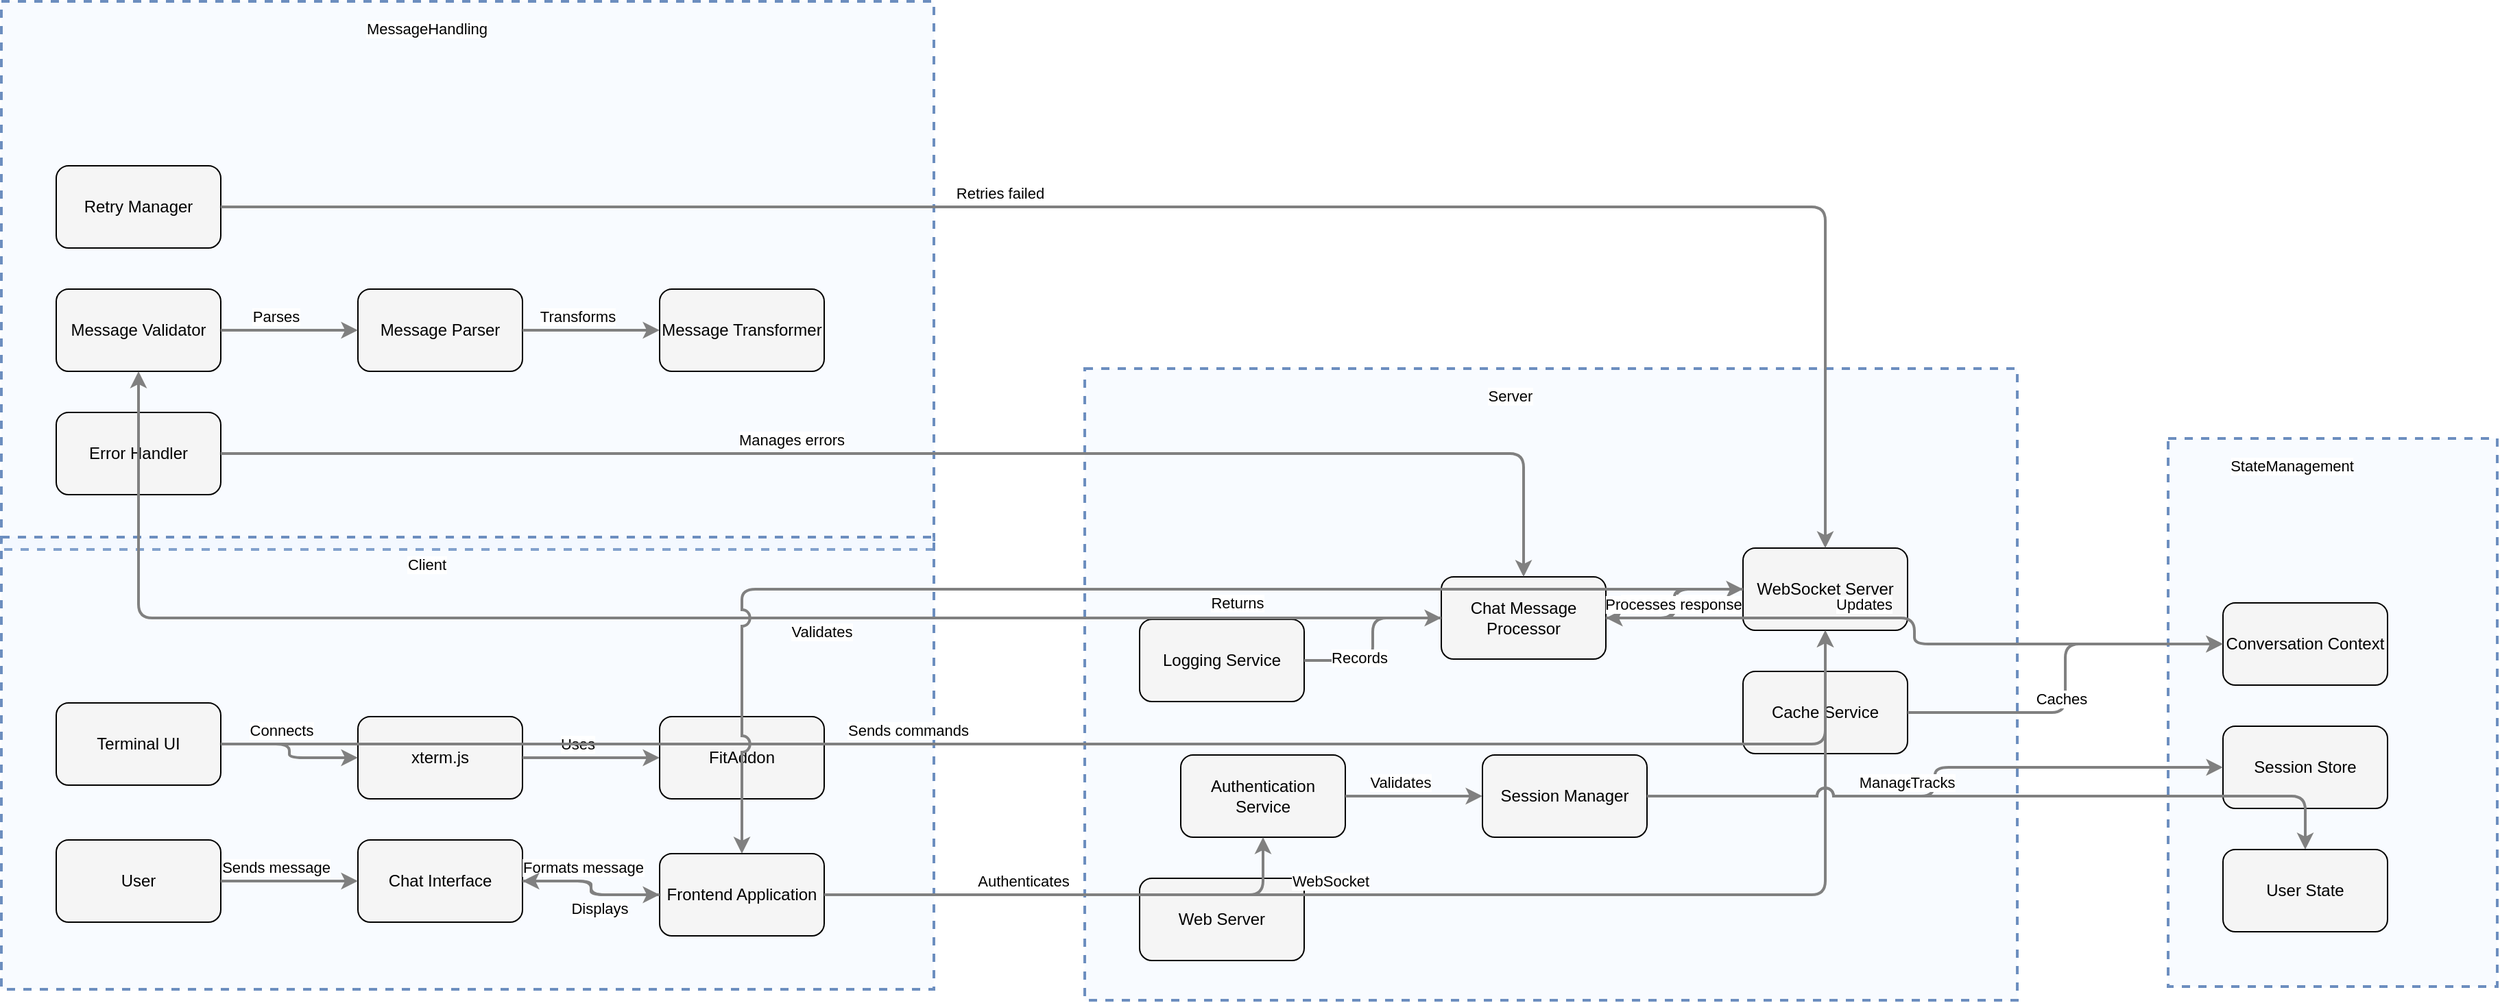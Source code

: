 <?xml version="1.0" encoding="UTF-8"?>
      <mxfile version="14.6.5" type="device">
        <diagram id="codeviz-diagram" name="System Diagram">
          <mxGraphModel dx="1000" dy="1000" grid="1" gridSize="10" guides="1" tooltips="1" connect="1" arrows="1" fold="1" page="1" pageScale="1" pageWidth="1169" pageHeight="827" math="0" shadow="0">
            <root>
              <mxCell id="0"/>
              <mxCell id="1" parent="0"/>
              <mxCell id="subGraph3" value="" style="html=1;whiteSpace=wrap;container=1;fillColor=#dae8fc;strokeColor=#6c8ebf;dashed=1;fillOpacity=20;strokeWidth=2;containerType=none;recursiveResize=0;movable=1;resizable=1;autosize=0;dropTarget=0" vertex="1" parent="1">
                <mxGeometry x="1644" y="365" width="240" height="400" as="geometry"/>
              </mxCell>
              <mxCell id="subGraph3_label" value="StateManagement" style="edgeLabel;html=1;align=center;verticalAlign=middle;resizable=0;labelBackgroundColor=white;spacing=5" vertex="1" parent="1">
                <mxGeometry x="1652" y="373" width="164" height="24" as="geometry"/>
              </mxCell>
<mxCell id="MessageHandling" value="" style="html=1;whiteSpace=wrap;container=1;fillColor=#dae8fc;strokeColor=#6c8ebf;dashed=1;fillOpacity=20;strokeWidth=2;containerType=none;recursiveResize=0;movable=1;resizable=1;autosize=0;dropTarget=0" vertex="1" parent="1">
                <mxGeometry x="64" y="46" width="680" height="400" as="geometry"/>
              </mxCell>
              <mxCell id="MessageHandling_label" value="MessageHandling" style="edgeLabel;html=1;align=center;verticalAlign=middle;resizable=0;labelBackgroundColor=white;spacing=5" vertex="1" parent="1">
                <mxGeometry x="72" y="54" width="604" height="24" as="geometry"/>
              </mxCell>
<mxCell id="Server" value="" style="html=1;whiteSpace=wrap;container=1;fillColor=#dae8fc;strokeColor=#6c8ebf;dashed=1;fillOpacity=20;strokeWidth=2;containerType=none;recursiveResize=0;movable=1;resizable=1;autosize=0;dropTarget=0" vertex="1" parent="1">
                <mxGeometry x="854" y="314" width="680" height="461" as="geometry"/>
              </mxCell>
              <mxCell id="Server_label" value="Server" style="edgeLabel;html=1;align=center;verticalAlign=middle;resizable=0;labelBackgroundColor=white;spacing=5" vertex="1" parent="1">
                <mxGeometry x="862" y="322" width="604" height="24" as="geometry"/>
              </mxCell>
<mxCell id="Client" value="" style="html=1;whiteSpace=wrap;container=1;fillColor=#dae8fc;strokeColor=#6c8ebf;dashed=1;fillOpacity=20;strokeWidth=2;containerType=none;recursiveResize=0;movable=1;resizable=1;autosize=0;dropTarget=0" vertex="1" parent="1">
                <mxGeometry x="64" y="437" width="680" height="330" as="geometry"/>
              </mxCell>
              <mxCell id="Client_label" value="Client" style="edgeLabel;html=1;align=center;verticalAlign=middle;resizable=0;labelBackgroundColor=white;spacing=5" vertex="1" parent="1">
                <mxGeometry x="72" y="445" width="604" height="24" as="geometry"/>
              </mxCell>
              <mxCell id="user" value="User" style="rounded=1;whiteSpace=wrap;html=1;fillColor=#f5f5f5" vertex="1" parent="Client">
                    <mxGeometry x="40" y="221" width="120" height="60" as="geometry"/>
                  </mxCell>
<mxCell id="frontend" value="Frontend Application" style="rounded=1;whiteSpace=wrap;html=1;fillColor=#f5f5f5" vertex="1" parent="Client">
                    <mxGeometry x="480" y="231" width="120" height="60" as="geometry"/>
                  </mxCell>
<mxCell id="chatUI" value="Chat Interface" style="rounded=1;whiteSpace=wrap;html=1;fillColor=#f5f5f5" vertex="1" parent="Client">
                    <mxGeometry x="260" y="221" width="120" height="60" as="geometry"/>
                  </mxCell>
<mxCell id="terminal" value="Terminal UI" style="rounded=1;whiteSpace=wrap;html=1;fillColor=#f5f5f5" vertex="1" parent="Client">
                    <mxGeometry x="40" y="121" width="120" height="60" as="geometry"/>
                  </mxCell>
<mxCell id="xterm" value="xterm.js" style="rounded=1;whiteSpace=wrap;html=1;fillColor=#f5f5f5" vertex="1" parent="Client">
                    <mxGeometry x="260" y="131" width="120" height="60" as="geometry"/>
                  </mxCell>
<mxCell id="fitAddon" value="FitAddon" style="rounded=1;whiteSpace=wrap;html=1;fillColor=#f5f5f5" vertex="1" parent="Client">
                    <mxGeometry x="480" y="131" width="120" height="60" as="geometry"/>
                  </mxCell>
<mxCell id="webServer" value="Web Server" style="rounded=1;whiteSpace=wrap;html=1;fillColor=#f5f5f5" vertex="1" parent="Server">
                    <mxGeometry x="40" y="372" width="120" height="60" as="geometry"/>
                  </mxCell>
<mxCell id="wsServer" value="WebSocket Server" style="rounded=1;whiteSpace=wrap;html=1;fillColor=#f5f5f5" vertex="1" parent="Server">
                    <mxGeometry x="480" y="131" width="120" height="60" as="geometry"/>
                  </mxCell>
<mxCell id="sessionMgr" value="Session Manager" style="rounded=1;whiteSpace=wrap;html=1;fillColor=#f5f5f5" vertex="1" parent="Server">
                    <mxGeometry x="290" y="282" width="120" height="60" as="geometry"/>
                  </mxCell>
<mxCell id="chatProcessor" value="Chat Message Processor" style="rounded=1;whiteSpace=wrap;html=1;fillColor=#f5f5f5" vertex="1" parent="Server">
                    <mxGeometry x="260" y="152" width="120" height="60" as="geometry"/>
                  </mxCell>
<mxCell id="authService" value="Authentication Service" style="rounded=1;whiteSpace=wrap;html=1;fillColor=#f5f5f5" vertex="1" parent="Server">
                    <mxGeometry x="70" y="282" width="120" height="60" as="geometry"/>
                  </mxCell>
<mxCell id="cacheService" value="Cache Service" style="rounded=1;whiteSpace=wrap;html=1;fillColor=#f5f5f5" vertex="1" parent="Server">
                    <mxGeometry x="480" y="221" width="120" height="60" as="geometry"/>
                  </mxCell>
<mxCell id="logger" value="Logging Service" style="rounded=1;whiteSpace=wrap;html=1;fillColor=#f5f5f5" vertex="1" parent="Server">
                    <mxGeometry x="40" y="183" width="120" height="60" as="geometry"/>
                  </mxCell>
<mxCell id="validator" value="Message Validator" style="rounded=1;whiteSpace=wrap;html=1;fillColor=#f5f5f5" vertex="1" parent="MessageHandling">
                    <mxGeometry x="40" y="210" width="120" height="60" as="geometry"/>
                  </mxCell>
<mxCell id="parser" value="Message Parser" style="rounded=1;whiteSpace=wrap;html=1;fillColor=#f5f5f5" vertex="1" parent="MessageHandling">
                    <mxGeometry x="260" y="210" width="120" height="60" as="geometry"/>
                  </mxCell>
<mxCell id="transformer" value="Message Transformer" style="rounded=1;whiteSpace=wrap;html=1;fillColor=#f5f5f5" vertex="1" parent="MessageHandling">
                    <mxGeometry x="480" y="210" width="120" height="60" as="geometry"/>
                  </mxCell>
<mxCell id="errorHandler" value="Error Handler" style="rounded=1;whiteSpace=wrap;html=1;fillColor=#f5f5f5" vertex="1" parent="MessageHandling">
                    <mxGeometry x="40" y="300" width="120" height="60" as="geometry"/>
                  </mxCell>
<mxCell id="retryMgr" value="Retry Manager" style="rounded=1;whiteSpace=wrap;html=1;fillColor=#f5f5f5" vertex="1" parent="MessageHandling">
                    <mxGeometry x="40" y="120" width="120" height="60" as="geometry"/>
                  </mxCell>
<mxCell id="contextStore" value="Conversation Context" style="rounded=1;whiteSpace=wrap;html=1;fillColor=#f5f5f5" vertex="1" parent="subGraph3">
                    <mxGeometry x="40" y="120" width="120" height="60" as="geometry"/>
                  </mxCell>
<mxCell id="sessionStore" value="Session Store" style="rounded=1;whiteSpace=wrap;html=1;fillColor=#f5f5f5" vertex="1" parent="subGraph3">
                    <mxGeometry x="40" y="210" width="120" height="60" as="geometry"/>
                  </mxCell>
<mxCell id="userState" value="User State" style="rounded=1;whiteSpace=wrap;html=1;fillColor=#f5f5f5" vertex="1" parent="subGraph3">
                    <mxGeometry x="40" y="300" width="120" height="60" as="geometry"/>
                  </mxCell>
              <mxCell id="edge-L_user_chatUI_0" style="edgeStyle=orthogonalEdgeStyle;rounded=1;orthogonalLoop=1;jettySize=auto;html=1;strokeColor=#808080;strokeWidth=2;jumpStyle=arc;jumpSize=10;spacing=15;labelBackgroundColor=white;labelBorderColor=none" edge="1" parent="1" source="user" target="chatUI">
                  <mxGeometry relative="1" as="geometry"/>
                </mxCell>
                <mxCell id="edge-L_user_chatUI_0_label" value="Sends message" style="edgeLabel;html=1;align=center;verticalAlign=middle;resizable=0;points=[];" vertex="1" connectable="0" parent="edge-L_user_chatUI_0">
                  <mxGeometry x="-0.2" y="10" relative="1" as="geometry">
                    <mxPoint as="offset"/>
                  </mxGeometry>
                </mxCell>
<mxCell id="edge-L_chatUI_frontend_1" style="edgeStyle=orthogonalEdgeStyle;rounded=1;orthogonalLoop=1;jettySize=auto;html=1;strokeColor=#808080;strokeWidth=2;jumpStyle=arc;jumpSize=10;spacing=15;labelBackgroundColor=white;labelBorderColor=none" edge="1" parent="1" source="chatUI" target="frontend">
                  <mxGeometry relative="1" as="geometry"/>
                </mxCell>
                <mxCell id="edge-L_chatUI_frontend_1_label" value="Formats message" style="edgeLabel;html=1;align=center;verticalAlign=middle;resizable=0;points=[];" vertex="1" connectable="0" parent="edge-L_chatUI_frontend_1">
                  <mxGeometry x="-0.2" y="10" relative="1" as="geometry">
                    <mxPoint as="offset"/>
                  </mxGeometry>
                </mxCell>
<mxCell id="edge-L_frontend_wsServer_2" style="edgeStyle=orthogonalEdgeStyle;rounded=1;orthogonalLoop=1;jettySize=auto;html=1;strokeColor=#808080;strokeWidth=2;jumpStyle=arc;jumpSize=10;spacing=15;labelBackgroundColor=white;labelBorderColor=none" edge="1" parent="1" source="frontend" target="wsServer">
                  <mxGeometry relative="1" as="geometry"/>
                </mxCell>
                <mxCell id="edge-L_frontend_wsServer_2_label" value="WebSocket" style="edgeLabel;html=1;align=center;verticalAlign=middle;resizable=0;points=[];" vertex="1" connectable="0" parent="edge-L_frontend_wsServer_2">
                  <mxGeometry x="-0.2" y="10" relative="1" as="geometry">
                    <mxPoint as="offset"/>
                  </mxGeometry>
                </mxCell>
<mxCell id="edge-L_wsServer_chatProcessor_3" style="edgeStyle=orthogonalEdgeStyle;rounded=1;orthogonalLoop=1;jettySize=auto;html=1;strokeColor=#808080;strokeWidth=2;jumpStyle=arc;jumpSize=10;spacing=15;labelBackgroundColor=white;labelBorderColor=none" edge="1" parent="1" source="wsServer" target="chatProcessor">
                  <mxGeometry relative="1" as="geometry"/>
                </mxCell>
                <mxCell id="edge-L_wsServer_chatProcessor_3_label" value="Routes message" style="edgeLabel;html=1;align=center;verticalAlign=middle;resizable=0;points=[];" vertex="1" connectable="0" parent="edge-L_wsServer_chatProcessor_3">
                  <mxGeometry x="-0.2" y="10" relative="1" as="geometry">
                    <mxPoint as="offset"/>
                  </mxGeometry>
                </mxCell>
<mxCell id="edge-L_chatProcessor_validator_4" style="edgeStyle=orthogonalEdgeStyle;rounded=1;orthogonalLoop=1;jettySize=auto;html=1;strokeColor=#808080;strokeWidth=2;jumpStyle=arc;jumpSize=10;spacing=15;labelBackgroundColor=white;labelBorderColor=none" edge="1" parent="1" source="chatProcessor" target="validator">
                  <mxGeometry relative="1" as="geometry"/>
                </mxCell>
                <mxCell id="edge-L_chatProcessor_validator_4_label" value="Validates" style="edgeLabel;html=1;align=center;verticalAlign=middle;resizable=0;points=[];" vertex="1" connectable="0" parent="edge-L_chatProcessor_validator_4">
                  <mxGeometry x="-0.2" y="10" relative="1" as="geometry">
                    <mxPoint as="offset"/>
                  </mxGeometry>
                </mxCell>
<mxCell id="edge-L_validator_parser_5" style="edgeStyle=orthogonalEdgeStyle;rounded=1;orthogonalLoop=1;jettySize=auto;html=1;strokeColor=#808080;strokeWidth=2;jumpStyle=arc;jumpSize=10;spacing=15;labelBackgroundColor=white;labelBorderColor=none" edge="1" parent="1" source="validator" target="parser">
                  <mxGeometry relative="1" as="geometry"/>
                </mxCell>
                <mxCell id="edge-L_validator_parser_5_label" value="Parses" style="edgeLabel;html=1;align=center;verticalAlign=middle;resizable=0;points=[];" vertex="1" connectable="0" parent="edge-L_validator_parser_5">
                  <mxGeometry x="-0.2" y="10" relative="1" as="geometry">
                    <mxPoint as="offset"/>
                  </mxGeometry>
                </mxCell>
<mxCell id="edge-L_parser_transformer_6" style="edgeStyle=orthogonalEdgeStyle;rounded=1;orthogonalLoop=1;jettySize=auto;html=1;strokeColor=#808080;strokeWidth=2;jumpStyle=arc;jumpSize=10;spacing=15;labelBackgroundColor=white;labelBorderColor=none" edge="1" parent="1" source="parser" target="transformer">
                  <mxGeometry relative="1" as="geometry"/>
                </mxCell>
                <mxCell id="edge-L_parser_transformer_6_label" value="Transforms" style="edgeLabel;html=1;align=center;verticalAlign=middle;resizable=0;points=[];" vertex="1" connectable="0" parent="edge-L_parser_transformer_6">
                  <mxGeometry x="-0.2" y="10" relative="1" as="geometry">
                    <mxPoint as="offset"/>
                  </mxGeometry>
                </mxCell>
<mxCell id="edge-L_chatProcessor_contextStore_7" style="edgeStyle=orthogonalEdgeStyle;rounded=1;orthogonalLoop=1;jettySize=auto;html=1;strokeColor=#808080;strokeWidth=2;jumpStyle=arc;jumpSize=10;spacing=15;labelBackgroundColor=white;labelBorderColor=none" edge="1" parent="1" source="chatProcessor" target="contextStore">
                  <mxGeometry relative="1" as="geometry"/>
                </mxCell>
                <mxCell id="edge-L_chatProcessor_contextStore_7_label" value="Updates" style="edgeLabel;html=1;align=center;verticalAlign=middle;resizable=0;points=[];" vertex="1" connectable="0" parent="edge-L_chatProcessor_contextStore_7">
                  <mxGeometry x="-0.2" y="10" relative="1" as="geometry">
                    <mxPoint as="offset"/>
                  </mxGeometry>
                </mxCell>
<mxCell id="edge-L_sessionMgr_sessionStore_8" style="edgeStyle=orthogonalEdgeStyle;rounded=1;orthogonalLoop=1;jettySize=auto;html=1;strokeColor=#808080;strokeWidth=2;jumpStyle=arc;jumpSize=10;spacing=15;labelBackgroundColor=white;labelBorderColor=none" edge="1" parent="1" source="sessionMgr" target="sessionStore">
                  <mxGeometry relative="1" as="geometry"/>
                </mxCell>
                <mxCell id="edge-L_sessionMgr_sessionStore_8_label" value="Manages" style="edgeLabel;html=1;align=center;verticalAlign=middle;resizable=0;points=[];" vertex="1" connectable="0" parent="edge-L_sessionMgr_sessionStore_8">
                  <mxGeometry x="-0.2" y="10" relative="1" as="geometry">
                    <mxPoint as="offset"/>
                  </mxGeometry>
                </mxCell>
<mxCell id="edge-L_sessionMgr_userState_9" style="edgeStyle=orthogonalEdgeStyle;rounded=1;orthogonalLoop=1;jettySize=auto;html=1;strokeColor=#808080;strokeWidth=2;jumpStyle=arc;jumpSize=10;spacing=15;labelBackgroundColor=white;labelBorderColor=none" edge="1" parent="1" source="sessionMgr" target="userState">
                  <mxGeometry relative="1" as="geometry"/>
                </mxCell>
                <mxCell id="edge-L_sessionMgr_userState_9_label" value="Tracks" style="edgeLabel;html=1;align=center;verticalAlign=middle;resizable=0;points=[];" vertex="1" connectable="0" parent="edge-L_sessionMgr_userState_9">
                  <mxGeometry x="-0.2" y="10" relative="1" as="geometry">
                    <mxPoint as="offset"/>
                  </mxGeometry>
                </mxCell>
<mxCell id="edge-L_terminal_xterm_10" style="edgeStyle=orthogonalEdgeStyle;rounded=1;orthogonalLoop=1;jettySize=auto;html=1;strokeColor=#808080;strokeWidth=2;jumpStyle=arc;jumpSize=10;spacing=15;labelBackgroundColor=white;labelBorderColor=none" edge="1" parent="1" source="terminal" target="xterm">
                  <mxGeometry relative="1" as="geometry"/>
                </mxCell>
                <mxCell id="edge-L_terminal_xterm_10_label" value="Connects" style="edgeLabel;html=1;align=center;verticalAlign=middle;resizable=0;points=[];" vertex="1" connectable="0" parent="edge-L_terminal_xterm_10">
                  <mxGeometry x="-0.2" y="10" relative="1" as="geometry">
                    <mxPoint as="offset"/>
                  </mxGeometry>
                </mxCell>
<mxCell id="edge-L_xterm_fitAddon_11" style="edgeStyle=orthogonalEdgeStyle;rounded=1;orthogonalLoop=1;jettySize=auto;html=1;strokeColor=#808080;strokeWidth=2;jumpStyle=arc;jumpSize=10;spacing=15;labelBackgroundColor=white;labelBorderColor=none" edge="1" parent="1" source="xterm" target="fitAddon">
                  <mxGeometry relative="1" as="geometry"/>
                </mxCell>
                <mxCell id="edge-L_xterm_fitAddon_11_label" value="Uses" style="edgeLabel;html=1;align=center;verticalAlign=middle;resizable=0;points=[];" vertex="1" connectable="0" parent="edge-L_xterm_fitAddon_11">
                  <mxGeometry x="-0.2" y="10" relative="1" as="geometry">
                    <mxPoint as="offset"/>
                  </mxGeometry>
                </mxCell>
<mxCell id="edge-L_terminal_wsServer_12" style="edgeStyle=orthogonalEdgeStyle;rounded=1;orthogonalLoop=1;jettySize=auto;html=1;strokeColor=#808080;strokeWidth=2;jumpStyle=arc;jumpSize=10;spacing=15;labelBackgroundColor=white;labelBorderColor=none" edge="1" parent="1" source="terminal" target="wsServer">
                  <mxGeometry relative="1" as="geometry"/>
                </mxCell>
                <mxCell id="edge-L_terminal_wsServer_12_label" value="Sends commands" style="edgeLabel;html=1;align=center;verticalAlign=middle;resizable=0;points=[];" vertex="1" connectable="0" parent="edge-L_terminal_wsServer_12">
                  <mxGeometry x="-0.2" y="10" relative="1" as="geometry">
                    <mxPoint as="offset"/>
                  </mxGeometry>
                </mxCell>
<mxCell id="edge-L_errorHandler_chatProcessor_13" style="edgeStyle=orthogonalEdgeStyle;rounded=1;orthogonalLoop=1;jettySize=auto;html=1;strokeColor=#808080;strokeWidth=2;jumpStyle=arc;jumpSize=10;spacing=15;labelBackgroundColor=white;labelBorderColor=none" edge="1" parent="1" source="errorHandler" target="chatProcessor">
                  <mxGeometry relative="1" as="geometry"/>
                </mxCell>
                <mxCell id="edge-L_errorHandler_chatProcessor_13_label" value="Manages errors" style="edgeLabel;html=1;align=center;verticalAlign=middle;resizable=0;points=[];" vertex="1" connectable="0" parent="edge-L_errorHandler_chatProcessor_13">
                  <mxGeometry x="-0.2" y="10" relative="1" as="geometry">
                    <mxPoint as="offset"/>
                  </mxGeometry>
                </mxCell>
<mxCell id="edge-L_retryMgr_wsServer_14" style="edgeStyle=orthogonalEdgeStyle;rounded=1;orthogonalLoop=1;jettySize=auto;html=1;strokeColor=#808080;strokeWidth=2;jumpStyle=arc;jumpSize=10;spacing=15;labelBackgroundColor=white;labelBorderColor=none" edge="1" parent="1" source="retryMgr" target="wsServer">
                  <mxGeometry relative="1" as="geometry"/>
                </mxCell>
                <mxCell id="edge-L_retryMgr_wsServer_14_label" value="Retries failed" style="edgeLabel;html=1;align=center;verticalAlign=middle;resizable=0;points=[];" vertex="1" connectable="0" parent="edge-L_retryMgr_wsServer_14">
                  <mxGeometry x="-0.2" y="10" relative="1" as="geometry">
                    <mxPoint as="offset"/>
                  </mxGeometry>
                </mxCell>
<mxCell id="edge-L_frontend_authService_15" style="edgeStyle=orthogonalEdgeStyle;rounded=1;orthogonalLoop=1;jettySize=auto;html=1;strokeColor=#808080;strokeWidth=2;jumpStyle=arc;jumpSize=10;spacing=15;labelBackgroundColor=white;labelBorderColor=none" edge="1" parent="1" source="frontend" target="authService">
                  <mxGeometry relative="1" as="geometry"/>
                </mxCell>
                <mxCell id="edge-L_frontend_authService_15_label" value="Authenticates" style="edgeLabel;html=1;align=center;verticalAlign=middle;resizable=0;points=[];" vertex="1" connectable="0" parent="edge-L_frontend_authService_15">
                  <mxGeometry x="-0.2" y="10" relative="1" as="geometry">
                    <mxPoint as="offset"/>
                  </mxGeometry>
                </mxCell>
<mxCell id="edge-L_authService_sessionMgr_16" style="edgeStyle=orthogonalEdgeStyle;rounded=1;orthogonalLoop=1;jettySize=auto;html=1;strokeColor=#808080;strokeWidth=2;jumpStyle=arc;jumpSize=10;spacing=15;labelBackgroundColor=white;labelBorderColor=none" edge="1" parent="1" source="authService" target="sessionMgr">
                  <mxGeometry relative="1" as="geometry"/>
                </mxCell>
                <mxCell id="edge-L_authService_sessionMgr_16_label" value="Validates" style="edgeLabel;html=1;align=center;verticalAlign=middle;resizable=0;points=[];" vertex="1" connectable="0" parent="edge-L_authService_sessionMgr_16">
                  <mxGeometry x="-0.2" y="10" relative="1" as="geometry">
                    <mxPoint as="offset"/>
                  </mxGeometry>
                </mxCell>
<mxCell id="edge-L_cacheService_contextStore_17" style="edgeStyle=orthogonalEdgeStyle;rounded=1;orthogonalLoop=1;jettySize=auto;html=1;strokeColor=#808080;strokeWidth=2;jumpStyle=arc;jumpSize=10;spacing=15;labelBackgroundColor=white;labelBorderColor=none" edge="1" parent="1" source="cacheService" target="contextStore">
                  <mxGeometry relative="1" as="geometry"/>
                </mxCell>
                <mxCell id="edge-L_cacheService_contextStore_17_label" value="Caches" style="edgeLabel;html=1;align=center;verticalAlign=middle;resizable=0;points=[];" vertex="1" connectable="0" parent="edge-L_cacheService_contextStore_17">
                  <mxGeometry x="-0.2" y="10" relative="1" as="geometry">
                    <mxPoint as="offset"/>
                  </mxGeometry>
                </mxCell>
<mxCell id="edge-L_logger_chatProcessor_18" style="edgeStyle=orthogonalEdgeStyle;rounded=1;orthogonalLoop=1;jettySize=auto;html=1;strokeColor=#808080;strokeWidth=2;jumpStyle=arc;jumpSize=10;spacing=15;labelBackgroundColor=white;labelBorderColor=none" edge="1" parent="1" source="logger" target="chatProcessor">
                  <mxGeometry relative="1" as="geometry"/>
                </mxCell>
                <mxCell id="edge-L_logger_chatProcessor_18_label" value="Records" style="edgeLabel;html=1;align=center;verticalAlign=middle;resizable=0;points=[];" vertex="1" connectable="0" parent="edge-L_logger_chatProcessor_18">
                  <mxGeometry x="-0.2" y="10" relative="1" as="geometry">
                    <mxPoint as="offset"/>
                  </mxGeometry>
                </mxCell>
<mxCell id="edge-L_chatProcessor_wsServer_19" style="edgeStyle=orthogonalEdgeStyle;rounded=1;orthogonalLoop=1;jettySize=auto;html=1;strokeColor=#808080;strokeWidth=2;jumpStyle=arc;jumpSize=10;spacing=15;labelBackgroundColor=white;labelBorderColor=none" edge="1" parent="1" source="chatProcessor" target="wsServer">
                  <mxGeometry relative="1" as="geometry"/>
                </mxCell>
                <mxCell id="edge-L_chatProcessor_wsServer_19_label" value="Processes response" style="edgeLabel;html=1;align=center;verticalAlign=middle;resizable=0;points=[];" vertex="1" connectable="0" parent="edge-L_chatProcessor_wsServer_19">
                  <mxGeometry x="-0.2" y="10" relative="1" as="geometry">
                    <mxPoint as="offset"/>
                  </mxGeometry>
                </mxCell>
<mxCell id="edge-L_wsServer_frontend_20" style="edgeStyle=orthogonalEdgeStyle;rounded=1;orthogonalLoop=1;jettySize=auto;html=1;strokeColor=#808080;strokeWidth=2;jumpStyle=arc;jumpSize=10;spacing=15;labelBackgroundColor=white;labelBorderColor=none" edge="1" parent="1" source="wsServer" target="frontend">
                  <mxGeometry relative="1" as="geometry"/>
                </mxCell>
                <mxCell id="edge-L_wsServer_frontend_20_label" value="Returns" style="edgeLabel;html=1;align=center;verticalAlign=middle;resizable=0;points=[];" vertex="1" connectable="0" parent="edge-L_wsServer_frontend_20">
                  <mxGeometry x="-0.2" y="10" relative="1" as="geometry">
                    <mxPoint as="offset"/>
                  </mxGeometry>
                </mxCell>
<mxCell id="edge-L_frontend_chatUI_21" style="edgeStyle=orthogonalEdgeStyle;rounded=1;orthogonalLoop=1;jettySize=auto;html=1;strokeColor=#808080;strokeWidth=2;jumpStyle=arc;jumpSize=10;spacing=15;labelBackgroundColor=white;labelBorderColor=none" edge="1" parent="1" source="frontend" target="chatUI">
                  <mxGeometry relative="1" as="geometry"/>
                </mxCell>
                <mxCell id="edge-L_frontend_chatUI_21_label" value="Displays" style="edgeLabel;html=1;align=center;verticalAlign=middle;resizable=0;points=[];" vertex="1" connectable="0" parent="edge-L_frontend_chatUI_21">
                  <mxGeometry x="-0.2" y="10" relative="1" as="geometry">
                    <mxPoint as="offset"/>
                  </mxGeometry>
                </mxCell>
            </root>
          </mxGraphModel>
        </diagram>
      </mxfile>